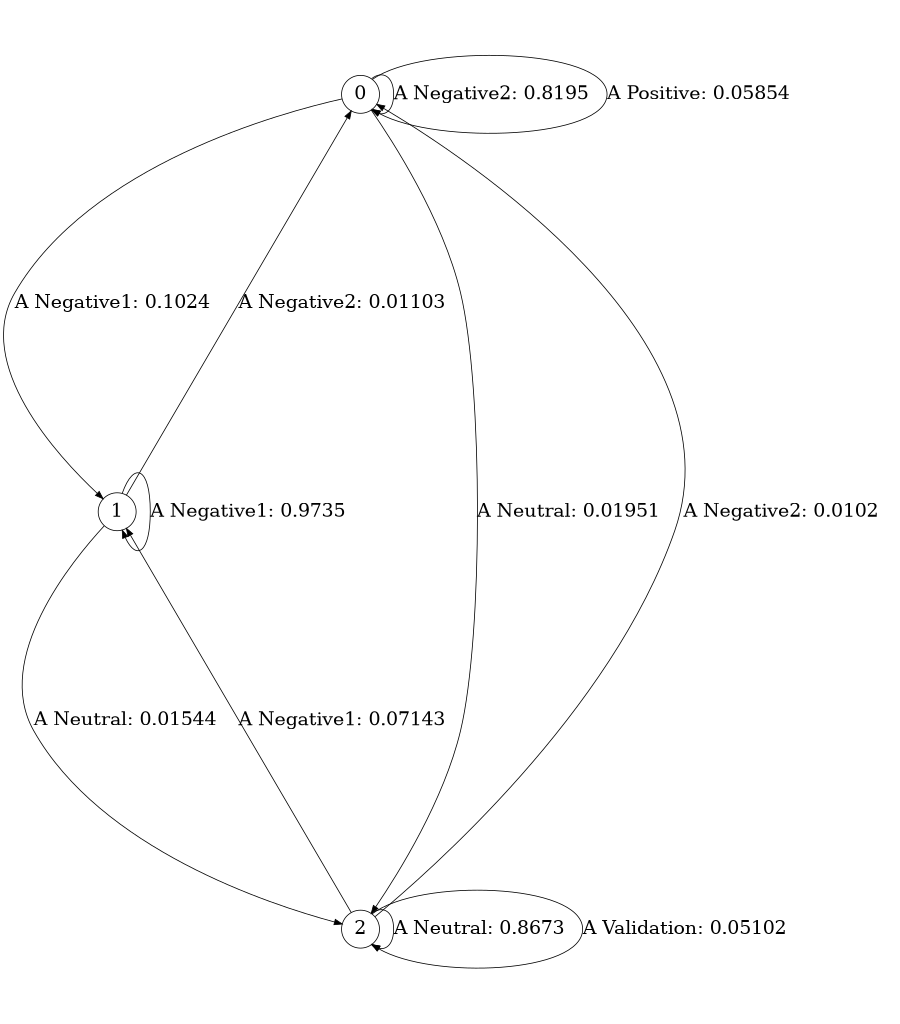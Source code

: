 digraph r46_cssr {
size = "6,8.5";
ratio = "fill";
node [shape = circle];
node [fontsize = 24];
edge [fontsize = 24];
0 -> 0 [label = "A Negative2: 0.8195   "];
0 -> 1 [label = "A Negative1: 0.1024   "];
0 -> 2 [label = "A Neutral: 0.01951  "];
0 -> 0 [label = "A Positive: 0.05854  "];
1 -> 0 [label = "A Negative2: 0.01103  "];
1 -> 1 [label = "A Negative1: 0.9735   "];
1 -> 2 [label = "A Neutral: 0.01544  "];
2 -> 0 [label = "A Negative2: 0.0102   "];
2 -> 1 [label = "A Negative1: 0.07143  "];
2 -> 2 [label = "A Neutral: 0.8673   "];
2 -> 2 [label = "A Validation: 0.05102  "];
} 